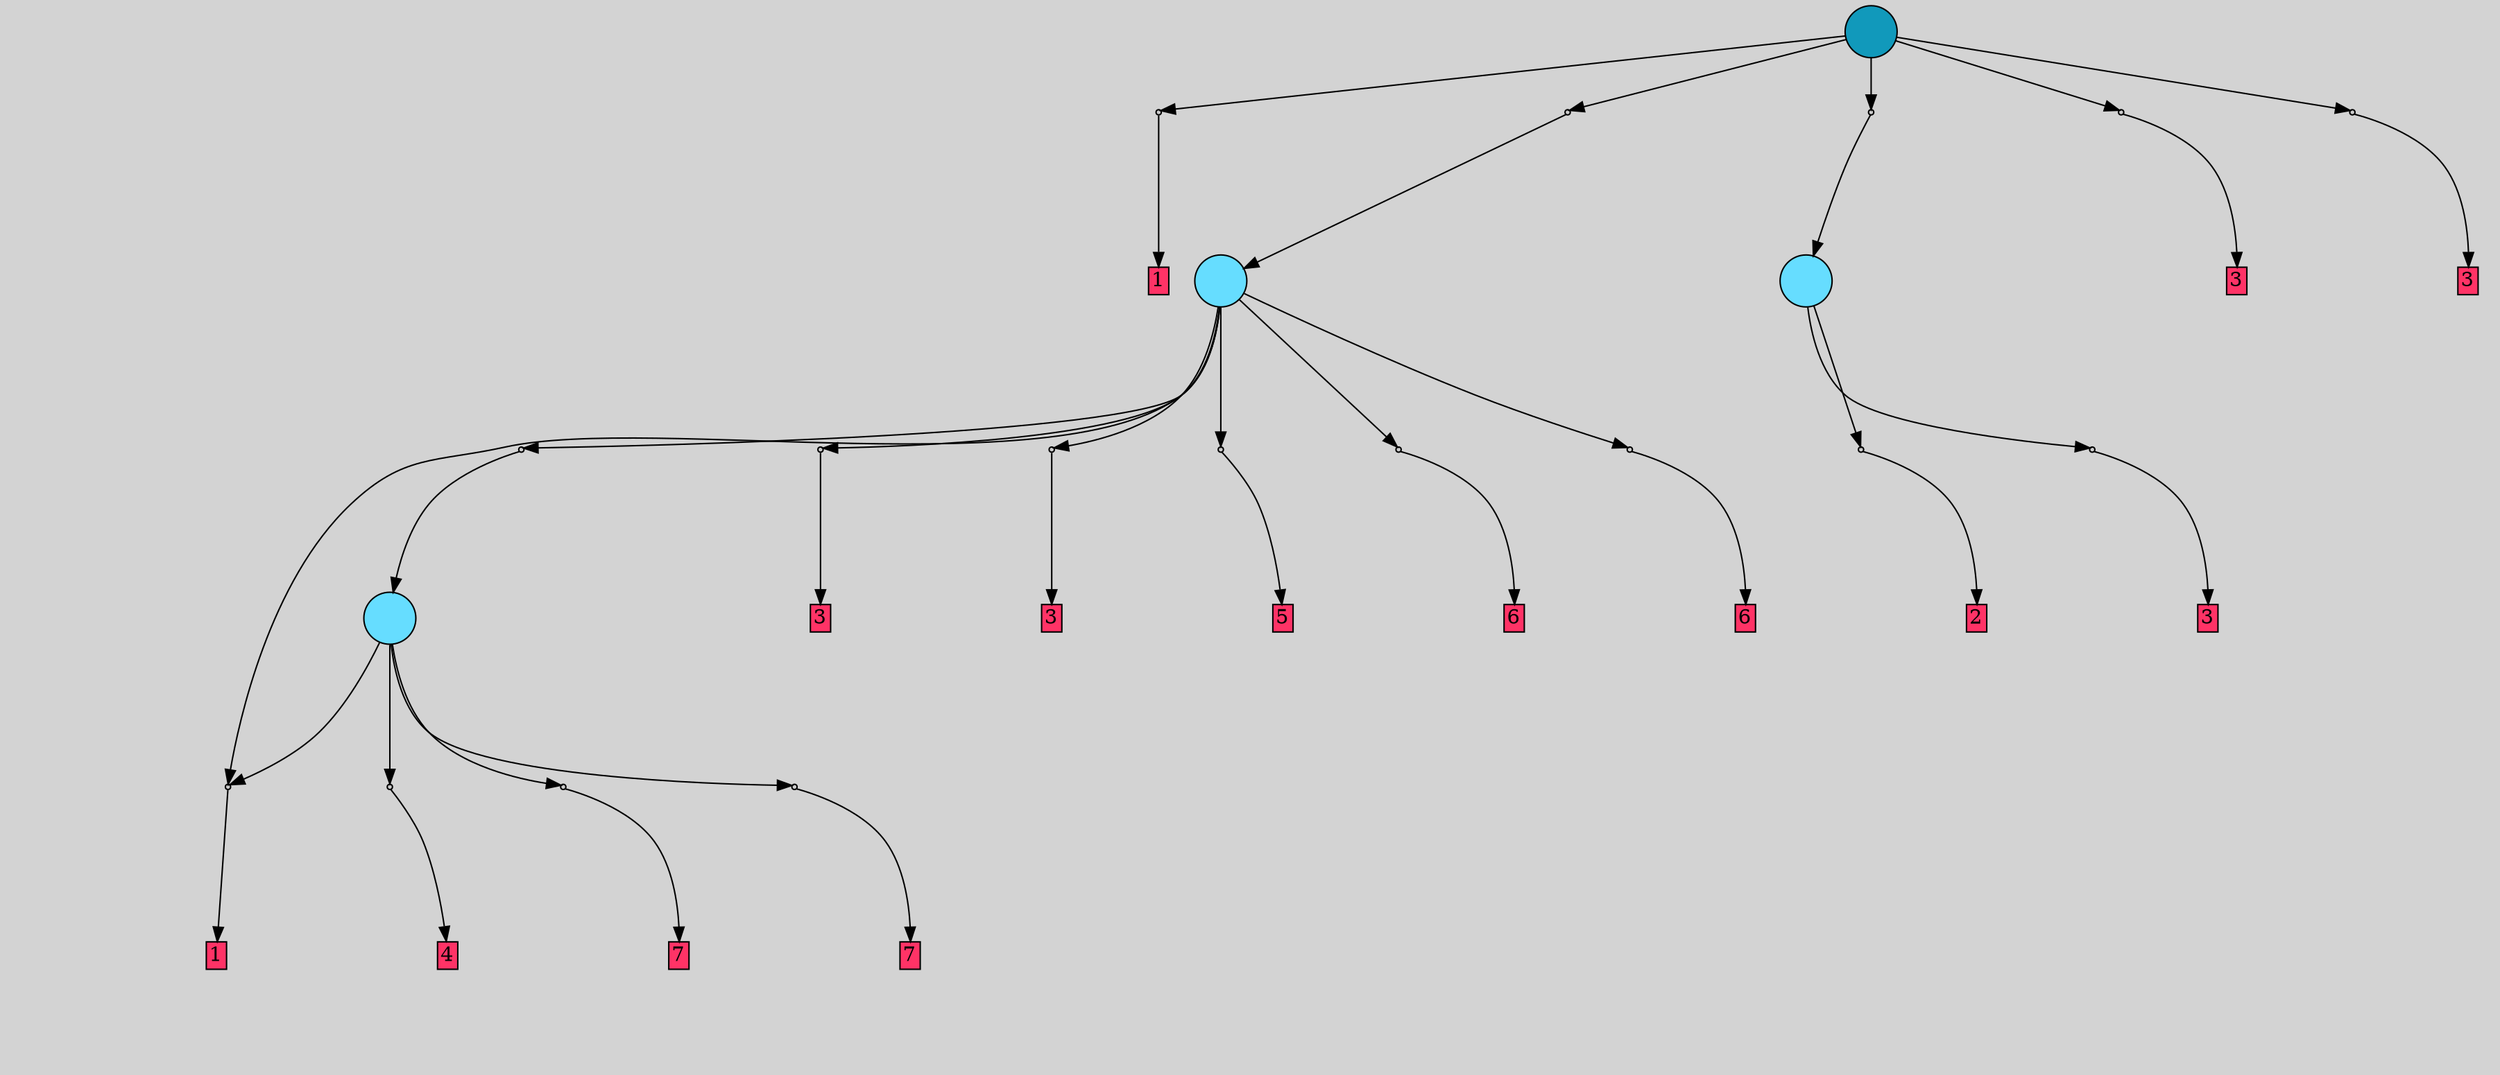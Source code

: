 // File exported with GEGELATI v1.3.1
// On the 2024-03-31 17:26:57
// With the File::TPGGraphDotExporter
digraph{
	graph[pad = "0.212, 0.055" bgcolor = lightgray]
	node[shape=circle style = filled label = ""]
		T2 [fillcolor="#66ddff"]
		T182 [fillcolor="#66ddff"]
		T2501 [fillcolor="#66ddff"]
		T2879 [fillcolor="#1199bb"]
		P36559 [fillcolor="#cccccc" shape=point] //
		I36559 [shape=box style=invis label="7|5&1|1#4|7&#92;n1|3&0|0#4|5&#92;n0|6&4|5#4|4&#92;n7|5&2|0#4|0&#92;n2|1&0|2#3|7&#92;n2|0&2|1#4|7&#92;n"]
		P36559 -> I36559[style=invis]
		A25262 [fillcolor="#ff3366" shape=box margin=0.03 width=0 height=0 label="2"]
		T2 -> P36559 -> A25262
		P36560 [fillcolor="#cccccc" shape=point] //
		I36560 [shape=box style=invis label="8|5&1|1#2|4&#92;n3|6&3|2#0|3&#92;n5|0&0|7#1|1&#92;n3|1&4|2#3|4&#92;n3|2&2|3#0|6&#92;n2|6&3|7#3|5&#92;n8|1&3|5#1|4&#92;n"]
		P36560 -> I36560[style=invis]
		A25263 [fillcolor="#ff3366" shape=box margin=0.03 width=0 height=0 label="3"]
		T2 -> P36560 -> A25263
		P36561 [fillcolor="#cccccc" shape=point] //
		I36561 [shape=box style=invis label="0|2&1|1#4|7&#92;n5|2&0|6#3|3&#92;n3|5&2|7#1|0&#92;n4|0&4|6#0|1&#92;n7|6&1|6#1|2&#92;n8|0&1|6#0|6&#92;n"]
		P36561 -> I36561[style=invis]
		A25264 [fillcolor="#ff3366" shape=box margin=0.03 width=0 height=0 label="4"]
		T182 -> P36561 -> A25264
		P36562 [fillcolor="#cccccc" shape=point] //
		I36562 [shape=box style=invis label="7|7&4|1#3|5&#92;n7|4&3|3#2|0&#92;n4|2&3|4#1|1&#92;n4|2&0|3#0|1&#92;n2|7&3|7#0|4&#92;n0|5&0|3#2|2&#92;n0|2&0|1#0|7&#92;n4|5&3|5#1|0&#92;n5|7&3|4#2|2&#92;n"]
		P36562 -> I36562[style=invis]
		A25265 [fillcolor="#ff3366" shape=box margin=0.03 width=0 height=0 label="7"]
		T182 -> P36562 -> A25265
		P36563 [fillcolor="#cccccc" shape=point] //
		I36563 [shape=box style=invis label="5|1&3|1#1|2&#92;n2|5&2|7#2|3&#92;n4|1&3|5#4|4&#92;n5|5&1|0#2|2&#92;n5|4&2|6#1|6&#92;n6|1&4|3#2|1&#92;n8|0&2|0#2|4&#92;n"]
		P36563 -> I36563[style=invis]
		A25266 [fillcolor="#ff3366" shape=box margin=0.03 width=0 height=0 label="7"]
		T182 -> P36563 -> A25266
		P36564 [fillcolor="#cccccc" shape=point] //
		I36564 [shape=box style=invis label="6|3&1|4#2|0&#92;n5|6&0|1#3|7&#92;n2|2&0|0#0|0&#92;n5|4&0|3#1|1&#92;n5|2&2|5#3|4&#92;n5|4&4|0#0|1&#92;n1|2&1|3#1|5&#92;n8|4&3|0#0|0&#92;n4|6&2|6#3|2&#92;n0|2&2|6#4|4&#92;n"]
		P36564 -> I36564[style=invis]
		A25267 [fillcolor="#ff3366" shape=box margin=0.03 width=0 height=0 label="1"]
		T182 -> P36564 -> A25267
		P36565 [fillcolor="#cccccc" shape=point] //
		I36565 [shape=box style=invis label="4|0&3|5#2|7&#92;n1|7&3|6#1|7&#92;n5|2&2|0#0|1&#92;n3|4&0|1#4|1&#92;n2|4&4|3#4|4&#92;n4|7&3|3#1|6&#92;n2|6&3|2#4|5&#92;n7|2&1|4#3|4&#92;n0|5&1|4#3|1&#92;n4|1&1|2#1|4&#92;n"]
		P36565 -> I36565[style=invis]
		T2501 -> P36565 -> T182
		P36566 [fillcolor="#cccccc" shape=point] //
		I36566 [shape=box style=invis label="8|5&1|1#2|4&#92;n3|6&3|2#0|3&#92;n5|0&0|1#1|1&#92;n2|6&3|7#3|5&#92;n3|1&2|3#0|6&#92;n3|1&4|2#3|4&#92;n8|0&3|5#1|4&#92;n"]
		P36566 -> I36566[style=invis]
		A25268 [fillcolor="#ff3366" shape=box margin=0.03 width=0 height=0 label="3"]
		T2501 -> P36566 -> A25268
		P36567 [fillcolor="#cccccc" shape=point] //
		I36567 [shape=box style=invis label="8|5&1|1#2|4&#92;n5|0&0|7#1|1&#92;n3|1&4|2#3|4&#92;n3|7&2|3#0|6&#92;n3|7&3|2#0|3&#92;n8|0&3|5#1|4&#92;n2|7&1|5#3|0&#92;n"]
		P36567 -> I36567[style=invis]
		A25269 [fillcolor="#ff3366" shape=box margin=0.03 width=0 height=0 label="3"]
		T2501 -> P36567 -> A25269
		P36568 [fillcolor="#cccccc" shape=point] //
		I36568 [shape=box style=invis label="7|3&1|6#4|4&#92;n3|0&3|4#3|0&#92;n7|6&2|0#1|4&#92;n1|6&0|0#2|3&#92;n7|6&2|7#1|1&#92;n"]
		P36568 -> I36568[style=invis]
		A25270 [fillcolor="#ff3366" shape=box margin=0.03 width=0 height=0 label="5"]
		T2501 -> P36568 -> A25270
		P36569 [fillcolor="#cccccc" shape=point] //
		I36569 [shape=box style=invis label="3|0&0|7#0|1&#92;n5|3&4|2#1|3&#92;n"]
		P36569 -> I36569[style=invis]
		A25271 [fillcolor="#ff3366" shape=box margin=0.03 width=0 height=0 label="6"]
		T2501 -> P36569 -> A25271
		T2501 -> P36564
		P36570 [fillcolor="#cccccc" shape=point] //
		I36570 [shape=box style=invis label="1|6&2|5#3|4&#92;n1|1&4|2#4|1&#92;n4|4&2|7#3|5&#92;n5|0&3|4#2|0&#92;n3|7&3|7#1|1&#92;n"]
		P36570 -> I36570[style=invis]
		A25272 [fillcolor="#ff3366" shape=box margin=0.03 width=0 height=0 label="6"]
		T2501 -> P36570 -> A25272
		P36571 [fillcolor="#cccccc" shape=point] //
		I36571 [shape=box style=invis label="2|7&4|1#1|4&#92;n2|2&3|4#0|0&#92;n8|4&0|7#2|5&#92;n1|2&4|1#4|3&#92;n1|1&3|3#3|4&#92;n5|3&0|0#0|2&#92;n5|0&4|1#3|0&#92;n6|7&2|0#1|1&#92;n4|3&2|7#2|0&#92;n"]
		P36571 -> I36571[style=invis]
		A25273 [fillcolor="#ff3366" shape=box margin=0.03 width=0 height=0 label="1"]
		T2879 -> P36571 -> A25273
		P36572 [fillcolor="#cccccc" shape=point] //
		I36572 [shape=box style=invis label="5|1&3|1#1|2&#92;n6|6&0|6#2|3&#92;n3|0&4|0#2|4&#92;n0|5&1|0#2|2&#92;n6|4&1|6#3|6&#92;n2|5&2|7#2|3&#92;n5|4&3|7#1|6&#92;n6|1&4|3#2|1&#92;n"]
		P36572 -> I36572[style=invis]
		T2879 -> P36572 -> T2501
		P36573 [fillcolor="#cccccc" shape=point] //
		I36573 [shape=box style=invis label="4|5&0|3#4|6&#92;n2|7&1|0#3|1&#92;n5|0&2|7#1|3&#92;n0|2&2|2#1|5&#92;n7|2&0|5#4|4&#92;n2|2&0|1#2|2&#92;n8|2&1|4#1|3&#92;n1|4&2|0#2|2&#92;n"]
		P36573 -> I36573[style=invis]
		T2879 -> P36573 -> T2
		P36574 [fillcolor="#cccccc" shape=point] //
		I36574 [shape=box style=invis label="8|5&1|1#2|4&#92;n3|2&3|3#0|6&#92;n5|0&0|7#1|1&#92;n3|6&3|2#0|3&#92;n3|1&4|2#3|4&#92;n8|0&3|5#1|4&#92;n"]
		P36574 -> I36574[style=invis]
		A25274 [fillcolor="#ff3366" shape=box margin=0.03 width=0 height=0 label="3"]
		T2879 -> P36574 -> A25274
		P36575 [fillcolor="#cccccc" shape=point] //
		I36575 [shape=box style=invis label="3|1&4|7#3|4&#92;n8|5&4|1#1|4&#92;n8|7&3|5#1|0&#92;n3|2&2|3#0|6&#92;n3|6&3|1#0|3&#92;n2|7&1|2#4|1&#92;n2|6&3|7#1|5&#92;n2|0&4|7#3|5&#92;n1|6&0|4#2|6&#92;n5|0&0|7#1|1&#92;n"]
		P36575 -> I36575[style=invis]
		A25275 [fillcolor="#ff3366" shape=box margin=0.03 width=0 height=0 label="3"]
		T2879 -> P36575 -> A25275
		{ rank= same T2879 }
}
